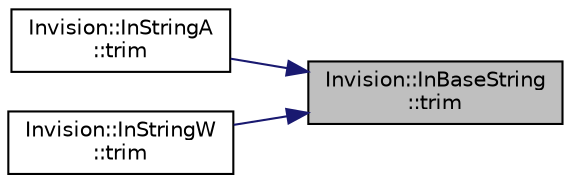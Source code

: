 digraph "Invision::InBaseString::trim"
{
 // LATEX_PDF_SIZE
  edge [fontname="Helvetica",fontsize="10",labelfontname="Helvetica",labelfontsize="10"];
  node [fontname="Helvetica",fontsize="10",shape=record];
  rankdir="RL";
  Node1 [label="Invision::InBaseString\l::trim",height=0.2,width=0.4,color="black", fillcolor="grey75", style="filled", fontcolor="black",tooltip=" "];
  Node1 -> Node2 [dir="back",color="midnightblue",fontsize="10",style="solid",fontname="Helvetica"];
  Node2 [label="Invision::InStringA\l::trim",height=0.2,width=0.4,color="black", fillcolor="white", style="filled",URL="$class_invision_1_1_in_string_a.html#aefb0422dfdebea5a3862d83c76f8a7f4",tooltip=" "];
  Node1 -> Node3 [dir="back",color="midnightblue",fontsize="10",style="solid",fontname="Helvetica"];
  Node3 [label="Invision::InStringW\l::trim",height=0.2,width=0.4,color="black", fillcolor="white", style="filled",URL="$class_invision_1_1_in_string_w.html#aa8e8084a6aa92aedc750914165593090",tooltip=" "];
}
